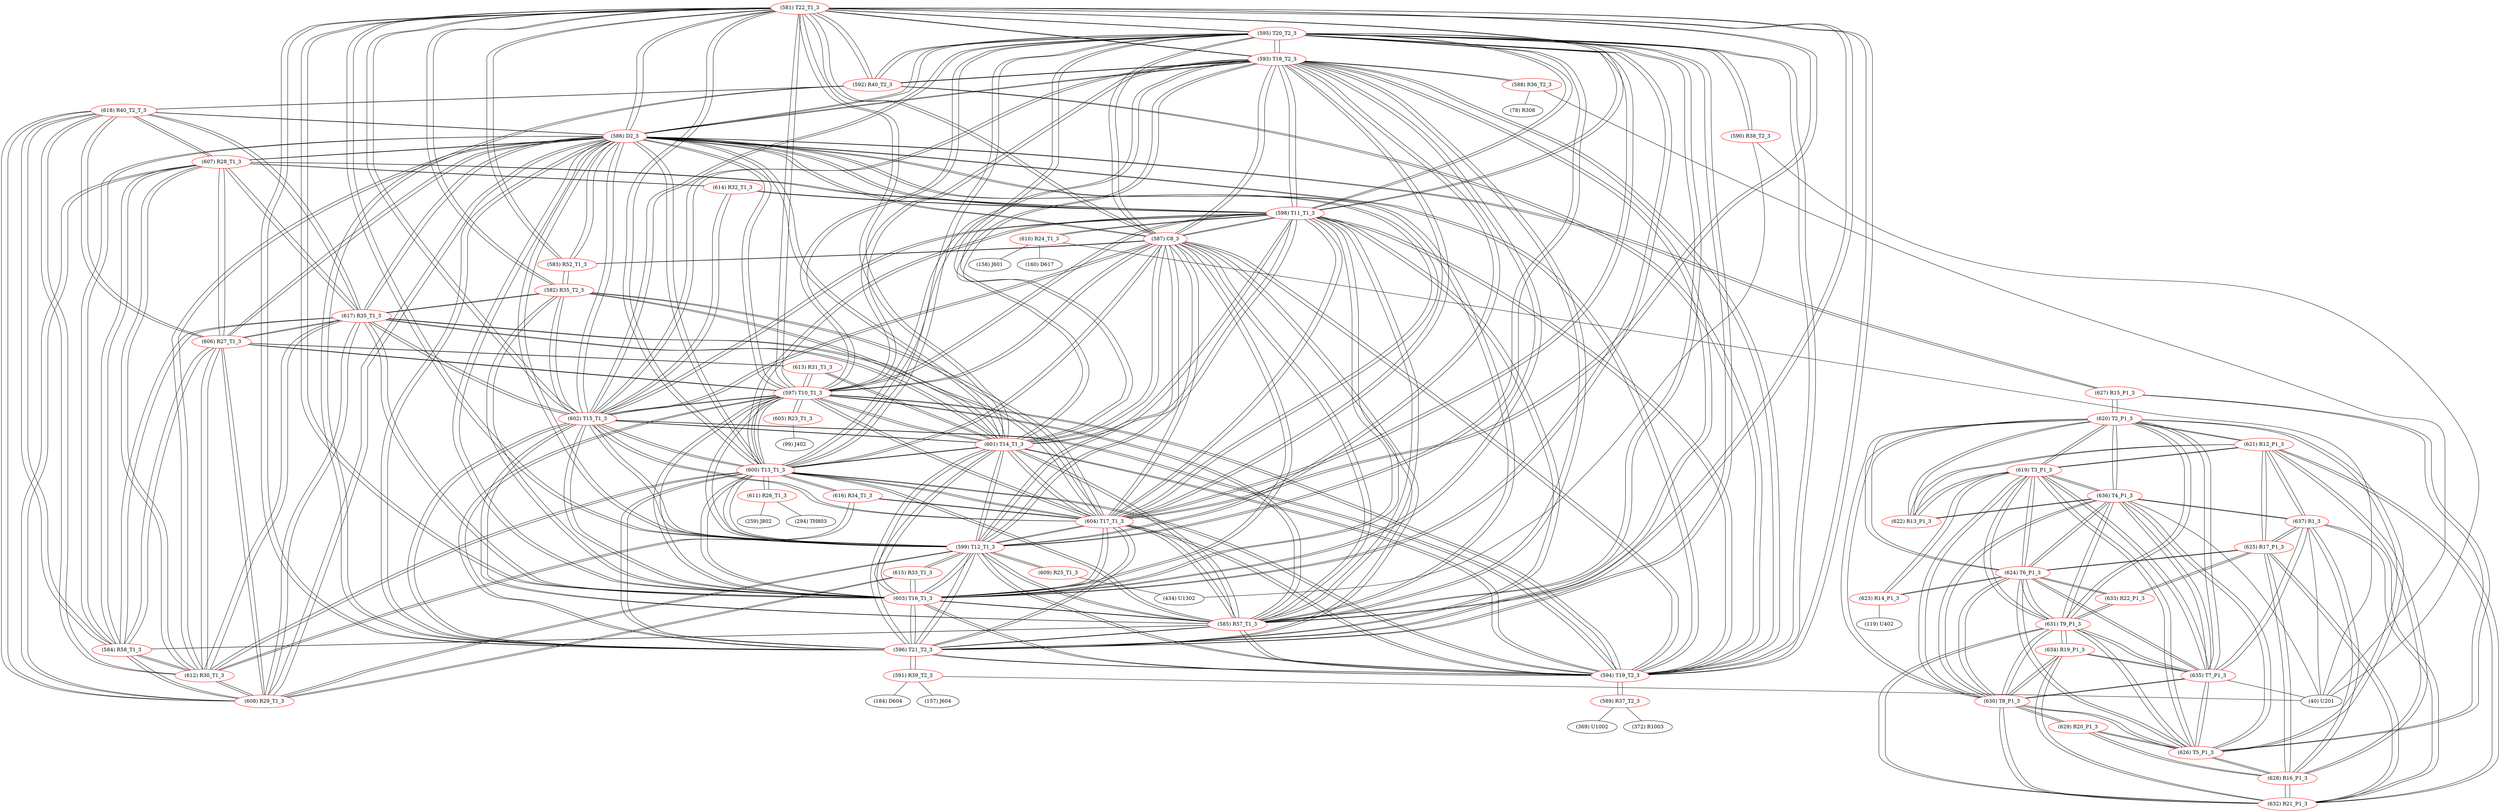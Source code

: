 graph {
	581 [label="(581) T22_T1_3" color=red]
	595 [label="(595) T20_T2_3"]
	593 [label="(593) T18_T2_3"]
	594 [label="(594) T19_T2_3"]
	596 [label="(596) T21_T2_3"]
	585 [label="(585) R57_T1_3"]
	586 [label="(586) D2_3"]
	598 [label="(598) T11_T1_3"]
	603 [label="(603) T16_T1_3"]
	604 [label="(604) T17_T1_3"]
	597 [label="(597) T10_T1_3"]
	599 [label="(599) T12_T1_3"]
	600 [label="(600) T13_T1_3"]
	601 [label="(601) T14_T1_3"]
	602 [label="(602) T15_T1_3"]
	587 [label="(587) C8_3"]
	592 [label="(592) R40_T2_3"]
	583 [label="(583) R52_T1_3"]
	582 [label="(582) R35_T2_3"]
	582 [label="(582) R35_T2_3" color=red]
	603 [label="(603) T16_T1_3"]
	602 [label="(602) T15_T1_3"]
	617 [label="(617) R35_T1_3"]
	601 [label="(601) T14_T1_3"]
	604 [label="(604) T17_T1_3"]
	583 [label="(583) R52_T1_3"]
	581 [label="(581) T22_T1_3"]
	583 [label="(583) R52_T1_3" color=red]
	586 [label="(586) D2_3"]
	587 [label="(587) C8_3"]
	582 [label="(582) R35_T2_3"]
	581 [label="(581) T22_T1_3"]
	584 [label="(584) R58_T1_3" color=red]
	585 [label="(585) R57_T1_3"]
	586 [label="(586) D2_3"]
	608 [label="(608) R29_T1_3"]
	617 [label="(617) R35_T1_3"]
	618 [label="(618) R40_T2_T_3"]
	612 [label="(612) R30_T1_3"]
	606 [label="(606) R27_T1_3"]
	607 [label="(607) R28_T1_3"]
	585 [label="(585) R57_T1_3" color=red]
	595 [label="(595) T20_T2_3"]
	593 [label="(593) T18_T2_3"]
	594 [label="(594) T19_T2_3"]
	596 [label="(596) T21_T2_3"]
	581 [label="(581) T22_T1_3"]
	586 [label="(586) D2_3"]
	598 [label="(598) T11_T1_3"]
	603 [label="(603) T16_T1_3"]
	604 [label="(604) T17_T1_3"]
	597 [label="(597) T10_T1_3"]
	599 [label="(599) T12_T1_3"]
	600 [label="(600) T13_T1_3"]
	601 [label="(601) T14_T1_3"]
	602 [label="(602) T15_T1_3"]
	587 [label="(587) C8_3"]
	584 [label="(584) R58_T1_3"]
	586 [label="(586) D2_3" color=red]
	595 [label="(595) T20_T2_3"]
	593 [label="(593) T18_T2_3"]
	594 [label="(594) T19_T2_3"]
	596 [label="(596) T21_T2_3"]
	585 [label="(585) R57_T1_3"]
	581 [label="(581) T22_T1_3"]
	598 [label="(598) T11_T1_3"]
	603 [label="(603) T16_T1_3"]
	604 [label="(604) T17_T1_3"]
	597 [label="(597) T10_T1_3"]
	599 [label="(599) T12_T1_3"]
	600 [label="(600) T13_T1_3"]
	601 [label="(601) T14_T1_3"]
	602 [label="(602) T15_T1_3"]
	587 [label="(587) C8_3"]
	583 [label="(583) R52_T1_3"]
	584 [label="(584) R58_T1_3"]
	608 [label="(608) R29_T1_3"]
	617 [label="(617) R35_T1_3"]
	618 [label="(618) R40_T2_T_3"]
	612 [label="(612) R30_T1_3"]
	606 [label="(606) R27_T1_3"]
	607 [label="(607) R28_T1_3"]
	627 [label="(627) R15_P1_3"]
	587 [label="(587) C8_3" color=red]
	595 [label="(595) T20_T2_3"]
	593 [label="(593) T18_T2_3"]
	594 [label="(594) T19_T2_3"]
	596 [label="(596) T21_T2_3"]
	585 [label="(585) R57_T1_3"]
	581 [label="(581) T22_T1_3"]
	586 [label="(586) D2_3"]
	598 [label="(598) T11_T1_3"]
	603 [label="(603) T16_T1_3"]
	604 [label="(604) T17_T1_3"]
	597 [label="(597) T10_T1_3"]
	599 [label="(599) T12_T1_3"]
	600 [label="(600) T13_T1_3"]
	601 [label="(601) T14_T1_3"]
	602 [label="(602) T15_T1_3"]
	583 [label="(583) R52_T1_3"]
	588 [label="(588) R36_T2_3" color=red]
	78 [label="(78) R308"]
	40 [label="(40) U201"]
	593 [label="(593) T18_T2_3"]
	589 [label="(589) R37_T2_3" color=red]
	369 [label="(369) U1002"]
	372 [label="(372) R1003"]
	594 [label="(594) T19_T2_3"]
	590 [label="(590) R38_T2_3" color=red]
	434 [label="(434) U1302"]
	40 [label="(40) U201"]
	595 [label="(595) T20_T2_3"]
	591 [label="(591) R39_T2_3" color=red]
	40 [label="(40) U201"]
	157 [label="(157) J604"]
	184 [label="(184) D604"]
	596 [label="(596) T21_T2_3"]
	592 [label="(592) R40_T2_3" color=red]
	581 [label="(581) T22_T1_3"]
	594 [label="(594) T19_T2_3"]
	593 [label="(593) T18_T2_3"]
	596 [label="(596) T21_T2_3"]
	595 [label="(595) T20_T2_3"]
	618 [label="(618) R40_T2_T_3"]
	593 [label="(593) T18_T2_3" color=red]
	595 [label="(595) T20_T2_3"]
	594 [label="(594) T19_T2_3"]
	596 [label="(596) T21_T2_3"]
	585 [label="(585) R57_T1_3"]
	581 [label="(581) T22_T1_3"]
	586 [label="(586) D2_3"]
	598 [label="(598) T11_T1_3"]
	603 [label="(603) T16_T1_3"]
	604 [label="(604) T17_T1_3"]
	597 [label="(597) T10_T1_3"]
	599 [label="(599) T12_T1_3"]
	600 [label="(600) T13_T1_3"]
	601 [label="(601) T14_T1_3"]
	602 [label="(602) T15_T1_3"]
	587 [label="(587) C8_3"]
	592 [label="(592) R40_T2_3"]
	588 [label="(588) R36_T2_3"]
	594 [label="(594) T19_T2_3" color=red]
	595 [label="(595) T20_T2_3"]
	593 [label="(593) T18_T2_3"]
	596 [label="(596) T21_T2_3"]
	585 [label="(585) R57_T1_3"]
	581 [label="(581) T22_T1_3"]
	586 [label="(586) D2_3"]
	598 [label="(598) T11_T1_3"]
	603 [label="(603) T16_T1_3"]
	604 [label="(604) T17_T1_3"]
	597 [label="(597) T10_T1_3"]
	599 [label="(599) T12_T1_3"]
	600 [label="(600) T13_T1_3"]
	601 [label="(601) T14_T1_3"]
	602 [label="(602) T15_T1_3"]
	587 [label="(587) C8_3"]
	592 [label="(592) R40_T2_3"]
	589 [label="(589) R37_T2_3"]
	595 [label="(595) T20_T2_3" color=red]
	593 [label="(593) T18_T2_3"]
	594 [label="(594) T19_T2_3"]
	596 [label="(596) T21_T2_3"]
	585 [label="(585) R57_T1_3"]
	581 [label="(581) T22_T1_3"]
	586 [label="(586) D2_3"]
	598 [label="(598) T11_T1_3"]
	603 [label="(603) T16_T1_3"]
	604 [label="(604) T17_T1_3"]
	597 [label="(597) T10_T1_3"]
	599 [label="(599) T12_T1_3"]
	600 [label="(600) T13_T1_3"]
	601 [label="(601) T14_T1_3"]
	602 [label="(602) T15_T1_3"]
	587 [label="(587) C8_3"]
	592 [label="(592) R40_T2_3"]
	590 [label="(590) R38_T2_3"]
	596 [label="(596) T21_T2_3" color=red]
	595 [label="(595) T20_T2_3"]
	593 [label="(593) T18_T2_3"]
	594 [label="(594) T19_T2_3"]
	585 [label="(585) R57_T1_3"]
	581 [label="(581) T22_T1_3"]
	586 [label="(586) D2_3"]
	598 [label="(598) T11_T1_3"]
	603 [label="(603) T16_T1_3"]
	604 [label="(604) T17_T1_3"]
	597 [label="(597) T10_T1_3"]
	599 [label="(599) T12_T1_3"]
	600 [label="(600) T13_T1_3"]
	601 [label="(601) T14_T1_3"]
	602 [label="(602) T15_T1_3"]
	587 [label="(587) C8_3"]
	592 [label="(592) R40_T2_3"]
	591 [label="(591) R39_T2_3"]
	597 [label="(597) T10_T1_3" color=red]
	595 [label="(595) T20_T2_3"]
	593 [label="(593) T18_T2_3"]
	594 [label="(594) T19_T2_3"]
	596 [label="(596) T21_T2_3"]
	585 [label="(585) R57_T1_3"]
	581 [label="(581) T22_T1_3"]
	586 [label="(586) D2_3"]
	598 [label="(598) T11_T1_3"]
	603 [label="(603) T16_T1_3"]
	604 [label="(604) T17_T1_3"]
	599 [label="(599) T12_T1_3"]
	600 [label="(600) T13_T1_3"]
	601 [label="(601) T14_T1_3"]
	602 [label="(602) T15_T1_3"]
	587 [label="(587) C8_3"]
	605 [label="(605) R23_T1_3"]
	613 [label="(613) R31_T1_3"]
	606 [label="(606) R27_T1_3"]
	598 [label="(598) T11_T1_3" color=red]
	595 [label="(595) T20_T2_3"]
	593 [label="(593) T18_T2_3"]
	594 [label="(594) T19_T2_3"]
	596 [label="(596) T21_T2_3"]
	585 [label="(585) R57_T1_3"]
	581 [label="(581) T22_T1_3"]
	586 [label="(586) D2_3"]
	603 [label="(603) T16_T1_3"]
	604 [label="(604) T17_T1_3"]
	597 [label="(597) T10_T1_3"]
	599 [label="(599) T12_T1_3"]
	600 [label="(600) T13_T1_3"]
	601 [label="(601) T14_T1_3"]
	602 [label="(602) T15_T1_3"]
	587 [label="(587) C8_3"]
	610 [label="(610) R24_T1_3"]
	614 [label="(614) R32_T1_3"]
	607 [label="(607) R28_T1_3"]
	599 [label="(599) T12_T1_3" color=red]
	595 [label="(595) T20_T2_3"]
	593 [label="(593) T18_T2_3"]
	594 [label="(594) T19_T2_3"]
	596 [label="(596) T21_T2_3"]
	585 [label="(585) R57_T1_3"]
	581 [label="(581) T22_T1_3"]
	586 [label="(586) D2_3"]
	598 [label="(598) T11_T1_3"]
	603 [label="(603) T16_T1_3"]
	604 [label="(604) T17_T1_3"]
	597 [label="(597) T10_T1_3"]
	600 [label="(600) T13_T1_3"]
	601 [label="(601) T14_T1_3"]
	602 [label="(602) T15_T1_3"]
	587 [label="(587) C8_3"]
	615 [label="(615) R33_T1_3"]
	608 [label="(608) R29_T1_3"]
	609 [label="(609) R25_T1_3"]
	600 [label="(600) T13_T1_3" color=red]
	595 [label="(595) T20_T2_3"]
	593 [label="(593) T18_T2_3"]
	594 [label="(594) T19_T2_3"]
	596 [label="(596) T21_T2_3"]
	585 [label="(585) R57_T1_3"]
	581 [label="(581) T22_T1_3"]
	586 [label="(586) D2_3"]
	598 [label="(598) T11_T1_3"]
	603 [label="(603) T16_T1_3"]
	604 [label="(604) T17_T1_3"]
	597 [label="(597) T10_T1_3"]
	599 [label="(599) T12_T1_3"]
	601 [label="(601) T14_T1_3"]
	602 [label="(602) T15_T1_3"]
	587 [label="(587) C8_3"]
	612 [label="(612) R30_T1_3"]
	616 [label="(616) R34_T1_3"]
	611 [label="(611) R26_T1_3"]
	601 [label="(601) T14_T1_3" color=red]
	595 [label="(595) T20_T2_3"]
	593 [label="(593) T18_T2_3"]
	594 [label="(594) T19_T2_3"]
	596 [label="(596) T21_T2_3"]
	585 [label="(585) R57_T1_3"]
	581 [label="(581) T22_T1_3"]
	586 [label="(586) D2_3"]
	598 [label="(598) T11_T1_3"]
	603 [label="(603) T16_T1_3"]
	604 [label="(604) T17_T1_3"]
	597 [label="(597) T10_T1_3"]
	599 [label="(599) T12_T1_3"]
	600 [label="(600) T13_T1_3"]
	602 [label="(602) T15_T1_3"]
	587 [label="(587) C8_3"]
	617 [label="(617) R35_T1_3"]
	582 [label="(582) R35_T2_3"]
	613 [label="(613) R31_T1_3"]
	602 [label="(602) T15_T1_3" color=red]
	595 [label="(595) T20_T2_3"]
	593 [label="(593) T18_T2_3"]
	594 [label="(594) T19_T2_3"]
	596 [label="(596) T21_T2_3"]
	585 [label="(585) R57_T1_3"]
	581 [label="(581) T22_T1_3"]
	586 [label="(586) D2_3"]
	598 [label="(598) T11_T1_3"]
	603 [label="(603) T16_T1_3"]
	604 [label="(604) T17_T1_3"]
	597 [label="(597) T10_T1_3"]
	599 [label="(599) T12_T1_3"]
	600 [label="(600) T13_T1_3"]
	601 [label="(601) T14_T1_3"]
	587 [label="(587) C8_3"]
	617 [label="(617) R35_T1_3"]
	582 [label="(582) R35_T2_3"]
	614 [label="(614) R32_T1_3"]
	603 [label="(603) T16_T1_3" color=red]
	595 [label="(595) T20_T2_3"]
	593 [label="(593) T18_T2_3"]
	594 [label="(594) T19_T2_3"]
	596 [label="(596) T21_T2_3"]
	585 [label="(585) R57_T1_3"]
	581 [label="(581) T22_T1_3"]
	586 [label="(586) D2_3"]
	598 [label="(598) T11_T1_3"]
	604 [label="(604) T17_T1_3"]
	597 [label="(597) T10_T1_3"]
	599 [label="(599) T12_T1_3"]
	600 [label="(600) T13_T1_3"]
	601 [label="(601) T14_T1_3"]
	602 [label="(602) T15_T1_3"]
	587 [label="(587) C8_3"]
	617 [label="(617) R35_T1_3"]
	582 [label="(582) R35_T2_3"]
	615 [label="(615) R33_T1_3"]
	604 [label="(604) T17_T1_3" color=red]
	595 [label="(595) T20_T2_3"]
	593 [label="(593) T18_T2_3"]
	594 [label="(594) T19_T2_3"]
	596 [label="(596) T21_T2_3"]
	585 [label="(585) R57_T1_3"]
	581 [label="(581) T22_T1_3"]
	586 [label="(586) D2_3"]
	598 [label="(598) T11_T1_3"]
	603 [label="(603) T16_T1_3"]
	597 [label="(597) T10_T1_3"]
	599 [label="(599) T12_T1_3"]
	600 [label="(600) T13_T1_3"]
	601 [label="(601) T14_T1_3"]
	602 [label="(602) T15_T1_3"]
	587 [label="(587) C8_3"]
	617 [label="(617) R35_T1_3"]
	582 [label="(582) R35_T2_3"]
	616 [label="(616) R34_T1_3"]
	605 [label="(605) R23_T1_3" color=red]
	99 [label="(99) J402"]
	597 [label="(597) T10_T1_3"]
	606 [label="(606) R27_T1_3" color=red]
	608 [label="(608) R29_T1_3"]
	617 [label="(617) R35_T1_3"]
	618 [label="(618) R40_T2_T_3"]
	612 [label="(612) R30_T1_3"]
	586 [label="(586) D2_3"]
	584 [label="(584) R58_T1_3"]
	607 [label="(607) R28_T1_3"]
	597 [label="(597) T10_T1_3"]
	613 [label="(613) R31_T1_3"]
	607 [label="(607) R28_T1_3" color=red]
	608 [label="(608) R29_T1_3"]
	617 [label="(617) R35_T1_3"]
	618 [label="(618) R40_T2_T_3"]
	612 [label="(612) R30_T1_3"]
	586 [label="(586) D2_3"]
	584 [label="(584) R58_T1_3"]
	606 [label="(606) R27_T1_3"]
	614 [label="(614) R32_T1_3"]
	598 [label="(598) T11_T1_3"]
	608 [label="(608) R29_T1_3" color=red]
	617 [label="(617) R35_T1_3"]
	618 [label="(618) R40_T2_T_3"]
	612 [label="(612) R30_T1_3"]
	586 [label="(586) D2_3"]
	584 [label="(584) R58_T1_3"]
	606 [label="(606) R27_T1_3"]
	607 [label="(607) R28_T1_3"]
	615 [label="(615) R33_T1_3"]
	599 [label="(599) T12_T1_3"]
	609 [label="(609) R25_T1_3" color=red]
	434 [label="(434) U1302"]
	599 [label="(599) T12_T1_3"]
	610 [label="(610) R24_T1_3" color=red]
	40 [label="(40) U201"]
	160 [label="(160) D617"]
	158 [label="(158) J601"]
	598 [label="(598) T11_T1_3"]
	611 [label="(611) R26_T1_3" color=red]
	259 [label="(259) J802"]
	294 [label="(294) TH803"]
	600 [label="(600) T13_T1_3"]
	612 [label="(612) R30_T1_3" color=red]
	608 [label="(608) R29_T1_3"]
	617 [label="(617) R35_T1_3"]
	618 [label="(618) R40_T2_T_3"]
	586 [label="(586) D2_3"]
	584 [label="(584) R58_T1_3"]
	606 [label="(606) R27_T1_3"]
	607 [label="(607) R28_T1_3"]
	616 [label="(616) R34_T1_3"]
	600 [label="(600) T13_T1_3"]
	613 [label="(613) R31_T1_3" color=red]
	597 [label="(597) T10_T1_3"]
	606 [label="(606) R27_T1_3"]
	601 [label="(601) T14_T1_3"]
	614 [label="(614) R32_T1_3" color=red]
	602 [label="(602) T15_T1_3"]
	607 [label="(607) R28_T1_3"]
	598 [label="(598) T11_T1_3"]
	615 [label="(615) R33_T1_3" color=red]
	603 [label="(603) T16_T1_3"]
	608 [label="(608) R29_T1_3"]
	599 [label="(599) T12_T1_3"]
	616 [label="(616) R34_T1_3" color=red]
	604 [label="(604) T17_T1_3"]
	612 [label="(612) R30_T1_3"]
	600 [label="(600) T13_T1_3"]
	617 [label="(617) R35_T1_3" color=red]
	608 [label="(608) R29_T1_3"]
	618 [label="(618) R40_T2_T_3"]
	612 [label="(612) R30_T1_3"]
	586 [label="(586) D2_3"]
	584 [label="(584) R58_T1_3"]
	606 [label="(606) R27_T1_3"]
	607 [label="(607) R28_T1_3"]
	603 [label="(603) T16_T1_3"]
	602 [label="(602) T15_T1_3"]
	601 [label="(601) T14_T1_3"]
	604 [label="(604) T17_T1_3"]
	582 [label="(582) R35_T2_3"]
	618 [label="(618) R40_T2_T_3" color=red]
	608 [label="(608) R29_T1_3"]
	617 [label="(617) R35_T1_3"]
	612 [label="(612) R30_T1_3"]
	586 [label="(586) D2_3"]
	584 [label="(584) R58_T1_3"]
	606 [label="(606) R27_T1_3"]
	607 [label="(607) R28_T1_3"]
	592 [label="(592) R40_T2_3"]
	619 [label="(619) T3_P1_3" color=red]
	636 [label="(636) T4_P1_3"]
	635 [label="(635) T7_P1_3"]
	626 [label="(626) T5_P1_3"]
	631 [label="(631) T9_P1_3"]
	630 [label="(630) T8_P1_3"]
	624 [label="(624) T6_P1_3"]
	620 [label="(620) T2_P1_3"]
	623 [label="(623) R14_P1_3"]
	622 [label="(622) R13_P1_3"]
	621 [label="(621) R12_P1_3"]
	620 [label="(620) T2_P1_3" color=red]
	619 [label="(619) T3_P1_3"]
	636 [label="(636) T4_P1_3"]
	635 [label="(635) T7_P1_3"]
	626 [label="(626) T5_P1_3"]
	631 [label="(631) T9_P1_3"]
	630 [label="(630) T8_P1_3"]
	624 [label="(624) T6_P1_3"]
	622 [label="(622) R13_P1_3"]
	621 [label="(621) R12_P1_3"]
	627 [label="(627) R15_P1_3"]
	621 [label="(621) R12_P1_3" color=red]
	632 [label="(632) R21_P1_3"]
	628 [label="(628) R16_P1_3"]
	625 [label="(625) R17_P1_3"]
	637 [label="(637) R1_3"]
	622 [label="(622) R13_P1_3"]
	619 [label="(619) T3_P1_3"]
	620 [label="(620) T2_P1_3"]
	622 [label="(622) R13_P1_3" color=red]
	636 [label="(636) T4_P1_3"]
	619 [label="(619) T3_P1_3"]
	621 [label="(621) R12_P1_3"]
	620 [label="(620) T2_P1_3"]
	623 [label="(623) R14_P1_3" color=red]
	119 [label="(119) U402"]
	619 [label="(619) T3_P1_3"]
	624 [label="(624) T6_P1_3"]
	624 [label="(624) T6_P1_3" color=red]
	619 [label="(619) T3_P1_3"]
	636 [label="(636) T4_P1_3"]
	635 [label="(635) T7_P1_3"]
	626 [label="(626) T5_P1_3"]
	631 [label="(631) T9_P1_3"]
	630 [label="(630) T8_P1_3"]
	620 [label="(620) T2_P1_3"]
	623 [label="(623) R14_P1_3"]
	633 [label="(633) R22_P1_3"]
	625 [label="(625) R17_P1_3"]
	625 [label="(625) R17_P1_3" color=red]
	632 [label="(632) R21_P1_3"]
	628 [label="(628) R16_P1_3"]
	621 [label="(621) R12_P1_3"]
	637 [label="(637) R1_3"]
	633 [label="(633) R22_P1_3"]
	624 [label="(624) T6_P1_3"]
	626 [label="(626) T5_P1_3" color=red]
	619 [label="(619) T3_P1_3"]
	636 [label="(636) T4_P1_3"]
	635 [label="(635) T7_P1_3"]
	631 [label="(631) T9_P1_3"]
	630 [label="(630) T8_P1_3"]
	624 [label="(624) T6_P1_3"]
	620 [label="(620) T2_P1_3"]
	627 [label="(627) R15_P1_3"]
	628 [label="(628) R16_P1_3"]
	629 [label="(629) R20_P1_3"]
	627 [label="(627) R15_P1_3" color=red]
	586 [label="(586) D2_3"]
	620 [label="(620) T2_P1_3"]
	626 [label="(626) T5_P1_3"]
	628 [label="(628) R16_P1_3" color=red]
	632 [label="(632) R21_P1_3"]
	621 [label="(621) R12_P1_3"]
	625 [label="(625) R17_P1_3"]
	637 [label="(637) R1_3"]
	626 [label="(626) T5_P1_3"]
	629 [label="(629) R20_P1_3"]
	629 [label="(629) R20_P1_3" color=red]
	630 [label="(630) T8_P1_3"]
	628 [label="(628) R16_P1_3"]
	626 [label="(626) T5_P1_3"]
	630 [label="(630) T8_P1_3" color=red]
	619 [label="(619) T3_P1_3"]
	636 [label="(636) T4_P1_3"]
	635 [label="(635) T7_P1_3"]
	626 [label="(626) T5_P1_3"]
	631 [label="(631) T9_P1_3"]
	624 [label="(624) T6_P1_3"]
	620 [label="(620) T2_P1_3"]
	632 [label="(632) R21_P1_3"]
	634 [label="(634) R19_P1_3"]
	629 [label="(629) R20_P1_3"]
	631 [label="(631) T9_P1_3" color=red]
	633 [label="(633) R22_P1_3"]
	619 [label="(619) T3_P1_3"]
	636 [label="(636) T4_P1_3"]
	635 [label="(635) T7_P1_3"]
	626 [label="(626) T5_P1_3"]
	630 [label="(630) T8_P1_3"]
	624 [label="(624) T6_P1_3"]
	620 [label="(620) T2_P1_3"]
	632 [label="(632) R21_P1_3"]
	634 [label="(634) R19_P1_3"]
	632 [label="(632) R21_P1_3" color=red]
	628 [label="(628) R16_P1_3"]
	621 [label="(621) R12_P1_3"]
	625 [label="(625) R17_P1_3"]
	637 [label="(637) R1_3"]
	631 [label="(631) T9_P1_3"]
	630 [label="(630) T8_P1_3"]
	634 [label="(634) R19_P1_3"]
	633 [label="(633) R22_P1_3" color=red]
	631 [label="(631) T9_P1_3"]
	624 [label="(624) T6_P1_3"]
	625 [label="(625) R17_P1_3"]
	634 [label="(634) R19_P1_3" color=red]
	631 [label="(631) T9_P1_3"]
	632 [label="(632) R21_P1_3"]
	630 [label="(630) T8_P1_3"]
	635 [label="(635) T7_P1_3"]
	635 [label="(635) T7_P1_3" color=red]
	619 [label="(619) T3_P1_3"]
	636 [label="(636) T4_P1_3"]
	626 [label="(626) T5_P1_3"]
	631 [label="(631) T9_P1_3"]
	630 [label="(630) T8_P1_3"]
	624 [label="(624) T6_P1_3"]
	620 [label="(620) T2_P1_3"]
	637 [label="(637) R1_3"]
	40 [label="(40) U201"]
	634 [label="(634) R19_P1_3"]
	636 [label="(636) T4_P1_3" color=red]
	619 [label="(619) T3_P1_3"]
	635 [label="(635) T7_P1_3"]
	626 [label="(626) T5_P1_3"]
	631 [label="(631) T9_P1_3"]
	630 [label="(630) T8_P1_3"]
	624 [label="(624) T6_P1_3"]
	620 [label="(620) T2_P1_3"]
	622 [label="(622) R13_P1_3"]
	637 [label="(637) R1_3"]
	40 [label="(40) U201"]
	637 [label="(637) R1_3" color=red]
	636 [label="(636) T4_P1_3"]
	635 [label="(635) T7_P1_3"]
	40 [label="(40) U201"]
	632 [label="(632) R21_P1_3"]
	628 [label="(628) R16_P1_3"]
	621 [label="(621) R12_P1_3"]
	625 [label="(625) R17_P1_3"]
	581 -- 595
	581 -- 593
	581 -- 594
	581 -- 596
	581 -- 585
	581 -- 586
	581 -- 598
	581 -- 603
	581 -- 604
	581 -- 597
	581 -- 599
	581 -- 600
	581 -- 601
	581 -- 602
	581 -- 587
	581 -- 592
	581 -- 583
	581 -- 582
	582 -- 603
	582 -- 602
	582 -- 617
	582 -- 601
	582 -- 604
	582 -- 583
	582 -- 581
	583 -- 586
	583 -- 587
	583 -- 582
	583 -- 581
	584 -- 585
	584 -- 586
	584 -- 608
	584 -- 617
	584 -- 618
	584 -- 612
	584 -- 606
	584 -- 607
	585 -- 595
	585 -- 593
	585 -- 594
	585 -- 596
	585 -- 581
	585 -- 586
	585 -- 598
	585 -- 603
	585 -- 604
	585 -- 597
	585 -- 599
	585 -- 600
	585 -- 601
	585 -- 602
	585 -- 587
	585 -- 584
	586 -- 595
	586 -- 593
	586 -- 594
	586 -- 596
	586 -- 585
	586 -- 581
	586 -- 598
	586 -- 603
	586 -- 604
	586 -- 597
	586 -- 599
	586 -- 600
	586 -- 601
	586 -- 602
	586 -- 587
	586 -- 583
	586 -- 584
	586 -- 608
	586 -- 617
	586 -- 618
	586 -- 612
	586 -- 606
	586 -- 607
	586 -- 627
	587 -- 595
	587 -- 593
	587 -- 594
	587 -- 596
	587 -- 585
	587 -- 581
	587 -- 586
	587 -- 598
	587 -- 603
	587 -- 604
	587 -- 597
	587 -- 599
	587 -- 600
	587 -- 601
	587 -- 602
	587 -- 583
	588 -- 78
	588 -- 40
	588 -- 593
	589 -- 369
	589 -- 372
	589 -- 594
	590 -- 434
	590 -- 40
	590 -- 595
	591 -- 40
	591 -- 157
	591 -- 184
	591 -- 596
	592 -- 581
	592 -- 594
	592 -- 593
	592 -- 596
	592 -- 595
	592 -- 618
	593 -- 595
	593 -- 594
	593 -- 596
	593 -- 585
	593 -- 581
	593 -- 586
	593 -- 598
	593 -- 603
	593 -- 604
	593 -- 597
	593 -- 599
	593 -- 600
	593 -- 601
	593 -- 602
	593 -- 587
	593 -- 592
	593 -- 588
	594 -- 595
	594 -- 593
	594 -- 596
	594 -- 585
	594 -- 581
	594 -- 586
	594 -- 598
	594 -- 603
	594 -- 604
	594 -- 597
	594 -- 599
	594 -- 600
	594 -- 601
	594 -- 602
	594 -- 587
	594 -- 592
	594 -- 589
	595 -- 593
	595 -- 594
	595 -- 596
	595 -- 585
	595 -- 581
	595 -- 586
	595 -- 598
	595 -- 603
	595 -- 604
	595 -- 597
	595 -- 599
	595 -- 600
	595 -- 601
	595 -- 602
	595 -- 587
	595 -- 592
	595 -- 590
	596 -- 595
	596 -- 593
	596 -- 594
	596 -- 585
	596 -- 581
	596 -- 586
	596 -- 598
	596 -- 603
	596 -- 604
	596 -- 597
	596 -- 599
	596 -- 600
	596 -- 601
	596 -- 602
	596 -- 587
	596 -- 592
	596 -- 591
	597 -- 595
	597 -- 593
	597 -- 594
	597 -- 596
	597 -- 585
	597 -- 581
	597 -- 586
	597 -- 598
	597 -- 603
	597 -- 604
	597 -- 599
	597 -- 600
	597 -- 601
	597 -- 602
	597 -- 587
	597 -- 605
	597 -- 613
	597 -- 606
	598 -- 595
	598 -- 593
	598 -- 594
	598 -- 596
	598 -- 585
	598 -- 581
	598 -- 586
	598 -- 603
	598 -- 604
	598 -- 597
	598 -- 599
	598 -- 600
	598 -- 601
	598 -- 602
	598 -- 587
	598 -- 610
	598 -- 614
	598 -- 607
	599 -- 595
	599 -- 593
	599 -- 594
	599 -- 596
	599 -- 585
	599 -- 581
	599 -- 586
	599 -- 598
	599 -- 603
	599 -- 604
	599 -- 597
	599 -- 600
	599 -- 601
	599 -- 602
	599 -- 587
	599 -- 615
	599 -- 608
	599 -- 609
	600 -- 595
	600 -- 593
	600 -- 594
	600 -- 596
	600 -- 585
	600 -- 581
	600 -- 586
	600 -- 598
	600 -- 603
	600 -- 604
	600 -- 597
	600 -- 599
	600 -- 601
	600 -- 602
	600 -- 587
	600 -- 612
	600 -- 616
	600 -- 611
	601 -- 595
	601 -- 593
	601 -- 594
	601 -- 596
	601 -- 585
	601 -- 581
	601 -- 586
	601 -- 598
	601 -- 603
	601 -- 604
	601 -- 597
	601 -- 599
	601 -- 600
	601 -- 602
	601 -- 587
	601 -- 617
	601 -- 582
	601 -- 613
	602 -- 595
	602 -- 593
	602 -- 594
	602 -- 596
	602 -- 585
	602 -- 581
	602 -- 586
	602 -- 598
	602 -- 603
	602 -- 604
	602 -- 597
	602 -- 599
	602 -- 600
	602 -- 601
	602 -- 587
	602 -- 617
	602 -- 582
	602 -- 614
	603 -- 595
	603 -- 593
	603 -- 594
	603 -- 596
	603 -- 585
	603 -- 581
	603 -- 586
	603 -- 598
	603 -- 604
	603 -- 597
	603 -- 599
	603 -- 600
	603 -- 601
	603 -- 602
	603 -- 587
	603 -- 617
	603 -- 582
	603 -- 615
	604 -- 595
	604 -- 593
	604 -- 594
	604 -- 596
	604 -- 585
	604 -- 581
	604 -- 586
	604 -- 598
	604 -- 603
	604 -- 597
	604 -- 599
	604 -- 600
	604 -- 601
	604 -- 602
	604 -- 587
	604 -- 617
	604 -- 582
	604 -- 616
	605 -- 99
	605 -- 597
	606 -- 608
	606 -- 617
	606 -- 618
	606 -- 612
	606 -- 586
	606 -- 584
	606 -- 607
	606 -- 597
	606 -- 613
	607 -- 608
	607 -- 617
	607 -- 618
	607 -- 612
	607 -- 586
	607 -- 584
	607 -- 606
	607 -- 614
	607 -- 598
	608 -- 617
	608 -- 618
	608 -- 612
	608 -- 586
	608 -- 584
	608 -- 606
	608 -- 607
	608 -- 615
	608 -- 599
	609 -- 434
	609 -- 599
	610 -- 40
	610 -- 160
	610 -- 158
	610 -- 598
	611 -- 259
	611 -- 294
	611 -- 600
	612 -- 608
	612 -- 617
	612 -- 618
	612 -- 586
	612 -- 584
	612 -- 606
	612 -- 607
	612 -- 616
	612 -- 600
	613 -- 597
	613 -- 606
	613 -- 601
	614 -- 602
	614 -- 607
	614 -- 598
	615 -- 603
	615 -- 608
	615 -- 599
	616 -- 604
	616 -- 612
	616 -- 600
	617 -- 608
	617 -- 618
	617 -- 612
	617 -- 586
	617 -- 584
	617 -- 606
	617 -- 607
	617 -- 603
	617 -- 602
	617 -- 601
	617 -- 604
	617 -- 582
	618 -- 608
	618 -- 617
	618 -- 612
	618 -- 586
	618 -- 584
	618 -- 606
	618 -- 607
	618 -- 592
	619 -- 636
	619 -- 635
	619 -- 626
	619 -- 631
	619 -- 630
	619 -- 624
	619 -- 620
	619 -- 623
	619 -- 622
	619 -- 621
	620 -- 619
	620 -- 636
	620 -- 635
	620 -- 626
	620 -- 631
	620 -- 630
	620 -- 624
	620 -- 622
	620 -- 621
	620 -- 627
	621 -- 632
	621 -- 628
	621 -- 625
	621 -- 637
	621 -- 622
	621 -- 619
	621 -- 620
	622 -- 636
	622 -- 619
	622 -- 621
	622 -- 620
	623 -- 119
	623 -- 619
	623 -- 624
	624 -- 619
	624 -- 636
	624 -- 635
	624 -- 626
	624 -- 631
	624 -- 630
	624 -- 620
	624 -- 623
	624 -- 633
	624 -- 625
	625 -- 632
	625 -- 628
	625 -- 621
	625 -- 637
	625 -- 633
	625 -- 624
	626 -- 619
	626 -- 636
	626 -- 635
	626 -- 631
	626 -- 630
	626 -- 624
	626 -- 620
	626 -- 627
	626 -- 628
	626 -- 629
	627 -- 586
	627 -- 620
	627 -- 626
	628 -- 632
	628 -- 621
	628 -- 625
	628 -- 637
	628 -- 626
	628 -- 629
	629 -- 630
	629 -- 628
	629 -- 626
	630 -- 619
	630 -- 636
	630 -- 635
	630 -- 626
	630 -- 631
	630 -- 624
	630 -- 620
	630 -- 632
	630 -- 634
	630 -- 629
	631 -- 633
	631 -- 619
	631 -- 636
	631 -- 635
	631 -- 626
	631 -- 630
	631 -- 624
	631 -- 620
	631 -- 632
	631 -- 634
	632 -- 628
	632 -- 621
	632 -- 625
	632 -- 637
	632 -- 631
	632 -- 630
	632 -- 634
	633 -- 631
	633 -- 624
	633 -- 625
	634 -- 631
	634 -- 632
	634 -- 630
	634 -- 635
	635 -- 619
	635 -- 636
	635 -- 626
	635 -- 631
	635 -- 630
	635 -- 624
	635 -- 620
	635 -- 637
	635 -- 40
	635 -- 634
	636 -- 619
	636 -- 635
	636 -- 626
	636 -- 631
	636 -- 630
	636 -- 624
	636 -- 620
	636 -- 622
	636 -- 637
	636 -- 40
	637 -- 636
	637 -- 635
	637 -- 40
	637 -- 632
	637 -- 628
	637 -- 621
	637 -- 625
}